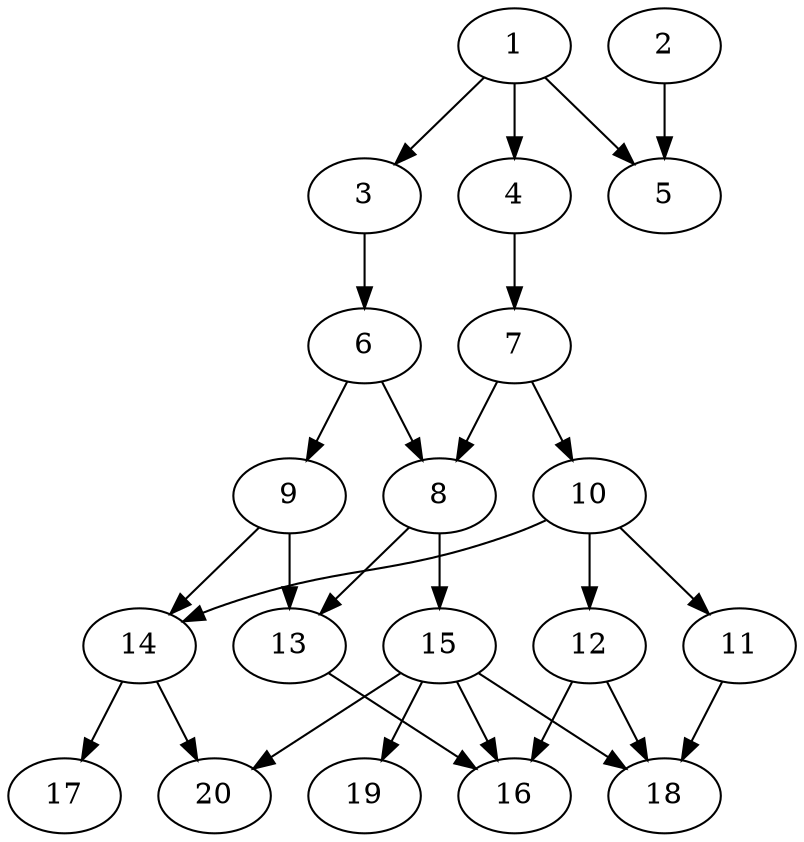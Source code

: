 // DAG automatically generated by daggen at Fri Jul 22 09:13:58 2022
// ./daggen --dot -n 20 --ccr 0.5 --fat 0.5 --regular 0.5 --density 0.6
digraph G {
  1 [compute_size="881830360716", trans_size="1016906", result_size="54272", ram="45166512",alpha="0.09"]
  1 -> 3 [size ="54272"]
  1 -> 4 [size ="54272"]
  1 -> 5 [size ="54272"]
  2 [compute_size="725232101", trans_size="660455", result_size="70656", ram="36302004",alpha="0.14"]
  2 -> 5 [size ="70656"]
  3 [compute_size="67066593413", trans_size="751372", result_size="29696", ram="25792274",alpha="0.17"]
  3 -> 6 [size ="29696"]
  4 [compute_size="782757789696", trans_size="273292", result_size="54272", ram="5559658",alpha="0.04"]
  4 -> 7 [size ="54272"]
  5 [compute_size="782757789696", trans_size="827755", result_size="0", ram="47051908",alpha="0.12"]
  6 [compute_size="296320958492", trans_size="258345", result_size="91136", ram="2232743",alpha="0.11"]
  6 -> 8 [size ="91136"]
  6 -> 9 [size ="91136"]
  7 [compute_size="453754181503", trans_size="624788", result_size="13312", ram="21077598",alpha="0.15"]
  7 -> 8 [size ="13312"]
  7 -> 10 [size ="13312"]
  8 [compute_size="104956247902", trans_size="23104", result_size="29696", ram="3851558",alpha="0.01"]
  8 -> 13 [size ="29696"]
  8 -> 15 [size ="29696"]
  9 [compute_size="657446069894", trans_size="357767", result_size="9216", ram="48354744",alpha="0.14"]
  9 -> 13 [size ="9216"]
  9 -> 14 [size ="9216"]
  10 [compute_size="98060071906", trans_size="404773", result_size="29696", ram="21428662",alpha="0.08"]
  10 -> 11 [size ="29696"]
  10 -> 12 [size ="29696"]
  10 -> 14 [size ="29696"]
  11 [compute_size="134217728000", trans_size="833820", result_size="1024", ram="37570460",alpha="0.05"]
  11 -> 18 [size ="1024"]
  12 [compute_size="28991029248", trans_size="684218", result_size="29696", ram="24060602",alpha="0.18"]
  12 -> 16 [size ="29696"]
  12 -> 18 [size ="29696"]
  13 [compute_size="10211931736", trans_size="685256", result_size="13312", ram="16593385",alpha="0.05"]
  13 -> 16 [size ="13312"]
  14 [compute_size="248407866356", trans_size="901829", result_size="91136", ram="25719168",alpha="0.05"]
  14 -> 17 [size ="91136"]
  14 -> 20 [size ="91136"]
  15 [compute_size="1737559454", trans_size="1039489", result_size="70656", ram="20524020",alpha="0.06"]
  15 -> 16 [size ="70656"]
  15 -> 18 [size ="70656"]
  15 -> 19 [size ="70656"]
  15 -> 20 [size ="70656"]
  16 [compute_size="21092140192", trans_size="319966", result_size="0", ram="50409352",alpha="0.08"]
  17 [compute_size="440908580093", trans_size="258095", result_size="0", ram="49001104",alpha="0.15"]
  18 [compute_size="549755813888", trans_size="682343", result_size="0", ram="50440272",alpha="0.03"]
  19 [compute_size="549755813888", trans_size="441811", result_size="0", ram="47773012",alpha="0.16"]
  20 [compute_size="22734094208", trans_size="62516", result_size="0", ram="11423239",alpha="0.03"]
}